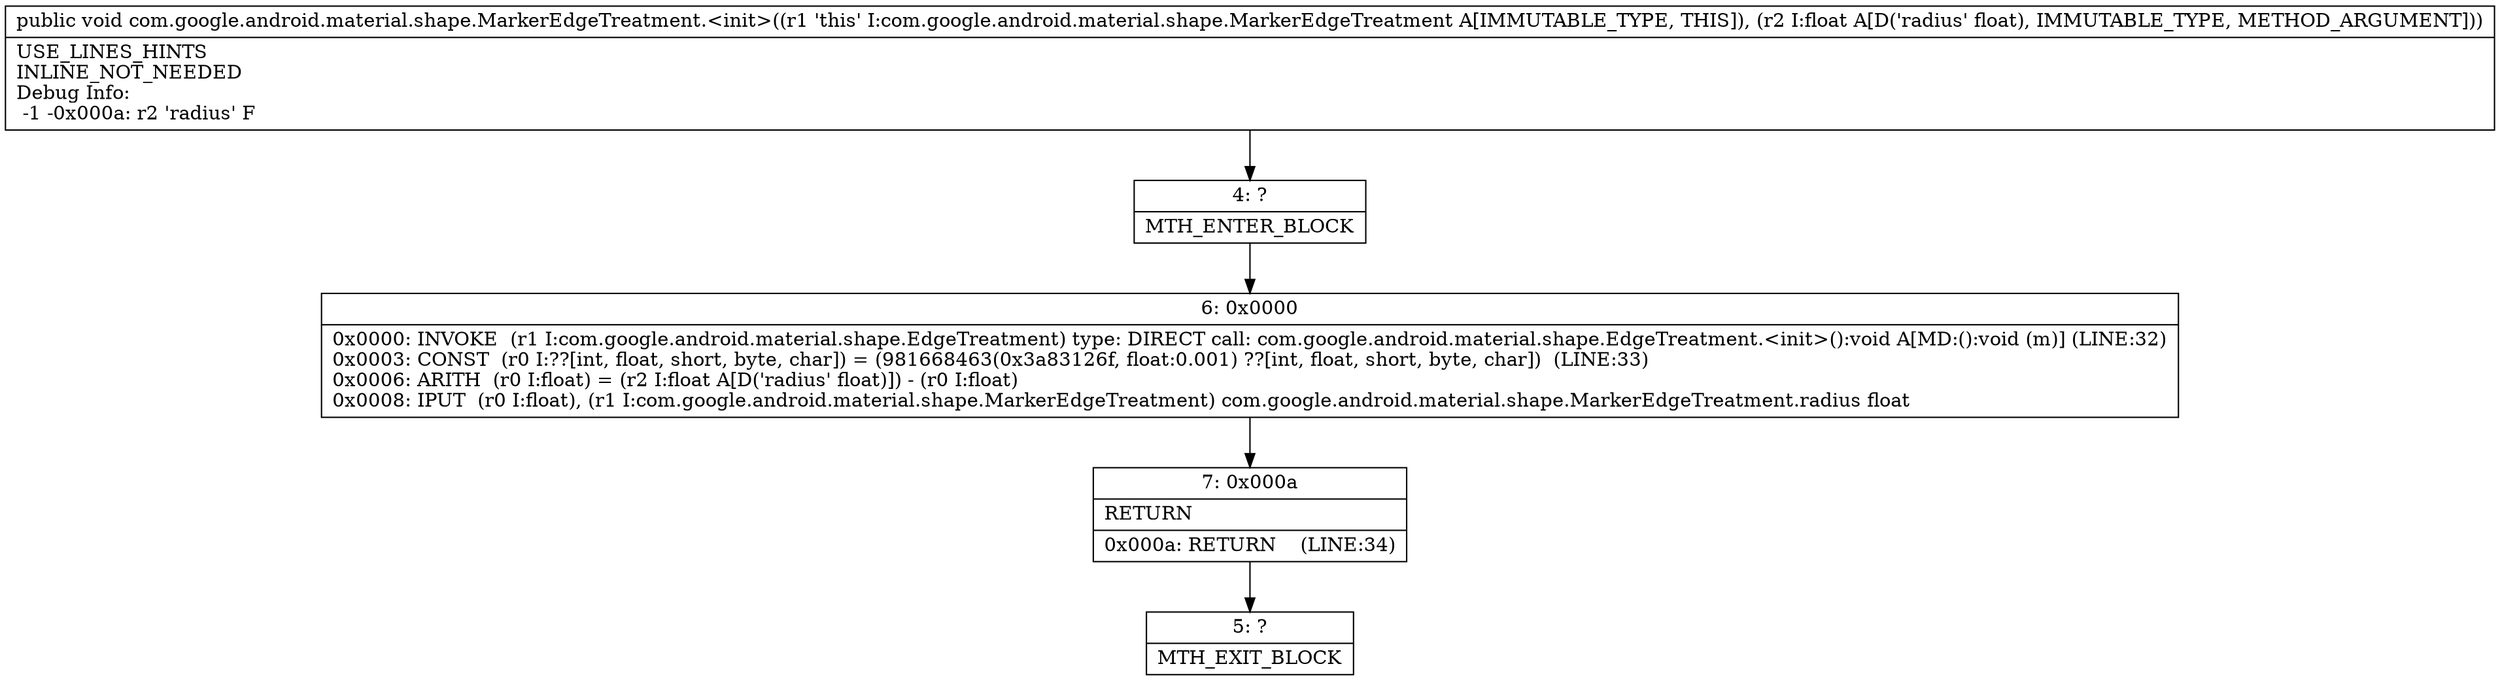 digraph "CFG forcom.google.android.material.shape.MarkerEdgeTreatment.\<init\>(F)V" {
Node_4 [shape=record,label="{4\:\ ?|MTH_ENTER_BLOCK\l}"];
Node_6 [shape=record,label="{6\:\ 0x0000|0x0000: INVOKE  (r1 I:com.google.android.material.shape.EdgeTreatment) type: DIRECT call: com.google.android.material.shape.EdgeTreatment.\<init\>():void A[MD:():void (m)] (LINE:32)\l0x0003: CONST  (r0 I:??[int, float, short, byte, char]) = (981668463(0x3a83126f, float:0.001) ??[int, float, short, byte, char])  (LINE:33)\l0x0006: ARITH  (r0 I:float) = (r2 I:float A[D('radius' float)]) \- (r0 I:float) \l0x0008: IPUT  (r0 I:float), (r1 I:com.google.android.material.shape.MarkerEdgeTreatment) com.google.android.material.shape.MarkerEdgeTreatment.radius float \l}"];
Node_7 [shape=record,label="{7\:\ 0x000a|RETURN\l|0x000a: RETURN    (LINE:34)\l}"];
Node_5 [shape=record,label="{5\:\ ?|MTH_EXIT_BLOCK\l}"];
MethodNode[shape=record,label="{public void com.google.android.material.shape.MarkerEdgeTreatment.\<init\>((r1 'this' I:com.google.android.material.shape.MarkerEdgeTreatment A[IMMUTABLE_TYPE, THIS]), (r2 I:float A[D('radius' float), IMMUTABLE_TYPE, METHOD_ARGUMENT]))  | USE_LINES_HINTS\lINLINE_NOT_NEEDED\lDebug Info:\l  \-1 \-0x000a: r2 'radius' F\l}"];
MethodNode -> Node_4;Node_4 -> Node_6;
Node_6 -> Node_7;
Node_7 -> Node_5;
}

